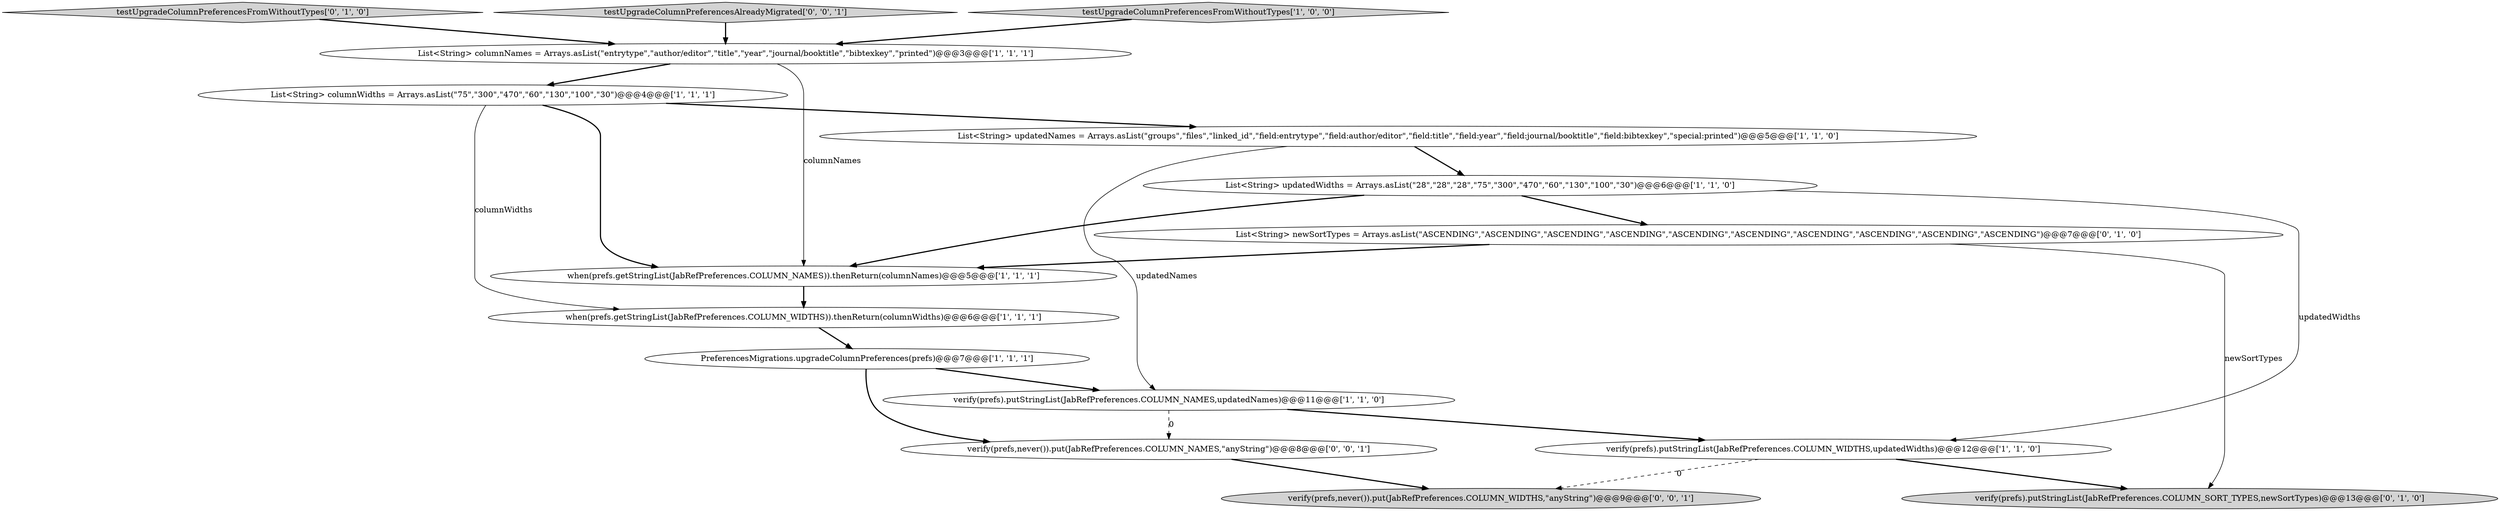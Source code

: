 digraph {
7 [style = filled, label = "List<String> columnNames = Arrays.asList(\"entrytype\",\"author/editor\",\"title\",\"year\",\"journal/booktitle\",\"bibtexkey\",\"printed\")@@@3@@@['1', '1', '1']", fillcolor = white, shape = ellipse image = "AAA0AAABBB1BBB"];
15 [style = filled, label = "verify(prefs,never()).put(JabRefPreferences.COLUMN_NAMES,\"anyString\")@@@8@@@['0', '0', '1']", fillcolor = white, shape = ellipse image = "AAA0AAABBB3BBB"];
11 [style = filled, label = "testUpgradeColumnPreferencesFromWithoutTypes['0', '1', '0']", fillcolor = lightgray, shape = diamond image = "AAA0AAABBB2BBB"];
6 [style = filled, label = "when(prefs.getStringList(JabRefPreferences.COLUMN_WIDTHS)).thenReturn(columnWidths)@@@6@@@['1', '1', '1']", fillcolor = white, shape = ellipse image = "AAA0AAABBB1BBB"];
0 [style = filled, label = "List<String> updatedWidths = Arrays.asList(\"28\",\"28\",\"28\",\"75\",\"300\",\"470\",\"60\",\"130\",\"100\",\"30\")@@@6@@@['1', '1', '0']", fillcolor = white, shape = ellipse image = "AAA0AAABBB1BBB"];
1 [style = filled, label = "PreferencesMigrations.upgradeColumnPreferences(prefs)@@@7@@@['1', '1', '1']", fillcolor = white, shape = ellipse image = "AAA0AAABBB1BBB"];
13 [style = filled, label = "testUpgradeColumnPreferencesAlreadyMigrated['0', '0', '1']", fillcolor = lightgray, shape = diamond image = "AAA0AAABBB3BBB"];
8 [style = filled, label = "List<String> columnWidths = Arrays.asList(\"75\",\"300\",\"470\",\"60\",\"130\",\"100\",\"30\")@@@4@@@['1', '1', '1']", fillcolor = white, shape = ellipse image = "AAA0AAABBB1BBB"];
3 [style = filled, label = "testUpgradeColumnPreferencesFromWithoutTypes['1', '0', '0']", fillcolor = lightgray, shape = diamond image = "AAA0AAABBB1BBB"];
10 [style = filled, label = "verify(prefs).putStringList(JabRefPreferences.COLUMN_SORT_TYPES,newSortTypes)@@@13@@@['0', '1', '0']", fillcolor = lightgray, shape = ellipse image = "AAA1AAABBB2BBB"];
14 [style = filled, label = "verify(prefs,never()).put(JabRefPreferences.COLUMN_WIDTHS,\"anyString\")@@@9@@@['0', '0', '1']", fillcolor = lightgray, shape = ellipse image = "AAA0AAABBB3BBB"];
12 [style = filled, label = "List<String> newSortTypes = Arrays.asList(\"ASCENDING\",\"ASCENDING\",\"ASCENDING\",\"ASCENDING\",\"ASCENDING\",\"ASCENDING\",\"ASCENDING\",\"ASCENDING\",\"ASCENDING\",\"ASCENDING\")@@@7@@@['0', '1', '0']", fillcolor = white, shape = ellipse image = "AAA1AAABBB2BBB"];
5 [style = filled, label = "List<String> updatedNames = Arrays.asList(\"groups\",\"files\",\"linked_id\",\"field:entrytype\",\"field:author/editor\",\"field:title\",\"field:year\",\"field:journal/booktitle\",\"field:bibtexkey\",\"special:printed\")@@@5@@@['1', '1', '0']", fillcolor = white, shape = ellipse image = "AAA0AAABBB1BBB"];
2 [style = filled, label = "verify(prefs).putStringList(JabRefPreferences.COLUMN_NAMES,updatedNames)@@@11@@@['1', '1', '0']", fillcolor = white, shape = ellipse image = "AAA0AAABBB1BBB"];
4 [style = filled, label = "when(prefs.getStringList(JabRefPreferences.COLUMN_NAMES)).thenReturn(columnNames)@@@5@@@['1', '1', '1']", fillcolor = white, shape = ellipse image = "AAA0AAABBB1BBB"];
9 [style = filled, label = "verify(prefs).putStringList(JabRefPreferences.COLUMN_WIDTHS,updatedWidths)@@@12@@@['1', '1', '0']", fillcolor = white, shape = ellipse image = "AAA0AAABBB1BBB"];
4->6 [style = bold, label=""];
0->9 [style = solid, label="updatedWidths"];
7->4 [style = solid, label="columnNames"];
7->8 [style = bold, label=""];
0->4 [style = bold, label=""];
13->7 [style = bold, label=""];
8->5 [style = bold, label=""];
8->4 [style = bold, label=""];
12->4 [style = bold, label=""];
12->10 [style = solid, label="newSortTypes"];
2->15 [style = dashed, label="0"];
3->7 [style = bold, label=""];
8->6 [style = solid, label="columnWidths"];
11->7 [style = bold, label=""];
2->9 [style = bold, label=""];
5->0 [style = bold, label=""];
9->14 [style = dashed, label="0"];
0->12 [style = bold, label=""];
15->14 [style = bold, label=""];
1->15 [style = bold, label=""];
5->2 [style = solid, label="updatedNames"];
6->1 [style = bold, label=""];
1->2 [style = bold, label=""];
9->10 [style = bold, label=""];
}
